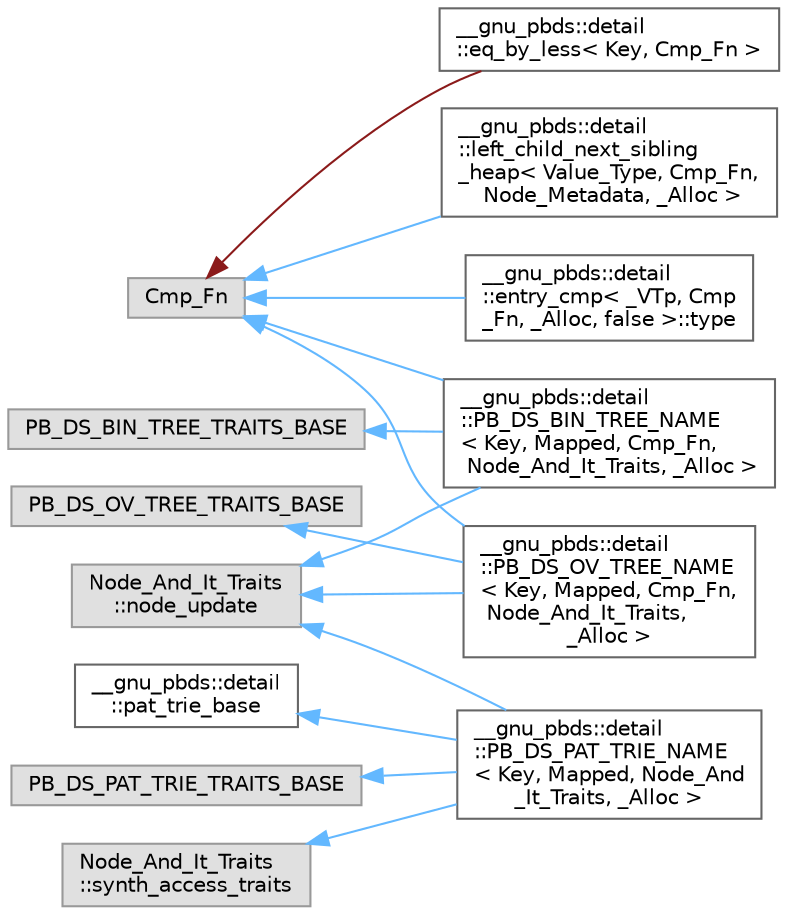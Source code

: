 digraph "Graphical Class Hierarchy"
{
 // LATEX_PDF_SIZE
  bgcolor="transparent";
  edge [fontname=Helvetica,fontsize=10,labelfontname=Helvetica,labelfontsize=10];
  node [fontname=Helvetica,fontsize=10,shape=box,height=0.2,width=0.4];
  rankdir="LR";
  Node0 [id="Node000000",label="Cmp_Fn",height=0.2,width=0.4,color="grey60", fillcolor="#E0E0E0", style="filled",tooltip=" "];
  Node0 -> Node1 [id="edge188_Node000000_Node000001",dir="back",color="steelblue1",style="solid",tooltip=" "];
  Node1 [id="Node000001",label="__gnu_pbds::detail\l::PB_DS_BIN_TREE_NAME\l\< Key, Mapped, Cmp_Fn,\l Node_And_It_Traits, _Alloc \>",height=0.2,width=0.4,color="grey40", fillcolor="white", style="filled",URL="$class____gnu__pbds_1_1detail_1_1_p_b___d_s___b_i_n___t_r_e_e___n_a_m_e.html",tooltip=" "];
  Node0 -> Node3 [id="edge189_Node000000_Node000003",dir="back",color="steelblue1",style="solid",tooltip=" "];
  Node3 [id="Node000003",label="__gnu_pbds::detail\l::PB_DS_OV_TREE_NAME\l\< Key, Mapped, Cmp_Fn,\l Node_And_It_Traits, \l_Alloc \>",height=0.2,width=0.4,color="grey40", fillcolor="white", style="filled",URL="$class____gnu__pbds_1_1detail_1_1_p_b___d_s___o_v___t_r_e_e___n_a_m_e.html",tooltip="Ordered-vector tree associative-container."];
  Node0 -> Node10 [id="edge190_Node000000_Node000010",dir="back",color="steelblue1",style="solid",tooltip=" "];
  Node10 [id="Node000010",label="__gnu_pbds::detail\l::entry_cmp\< _VTp, Cmp\l_Fn, _Alloc, false \>::type",height=0.2,width=0.4,color="grey40", fillcolor="white", style="filled",URL="$struct____gnu__pbds_1_1detail_1_1entry__cmp_3_01___v_tp_00_01_cmp___fn_00_01___alloc_00_01false_01_4_1_1type.html",tooltip="Compare plus entry."];
  Node0 -> Node11 [id="edge191_Node000000_Node000011",dir="back",color="firebrick4",style="solid",tooltip=" "];
  Node11 [id="Node000011",label="__gnu_pbds::detail\l::eq_by_less\< Key, Cmp_Fn \>",height=0.2,width=0.4,color="grey40", fillcolor="white", style="filled",URL="$struct____gnu__pbds_1_1detail_1_1eq__by__less.html",tooltip="Equivalence function."];
  Node0 -> Node12 [id="edge192_Node000000_Node000012",dir="back",color="steelblue1",style="solid",tooltip=" "];
  Node12 [id="Node000012",label="__gnu_pbds::detail\l::left_child_next_sibling\l_heap\< Value_Type, Cmp_Fn,\l Node_Metadata, _Alloc \>",height=0.2,width=0.4,color="grey40", fillcolor="white", style="filled",URL="$class____gnu__pbds_1_1detail_1_1left__child__next__sibling__heap.html",tooltip="Base class for a basic heap."];
  Node2 [id="Node000002",label="Node_And_It_Traits\l::node_update",height=0.2,width=0.4,color="grey60", fillcolor="#E0E0E0", style="filled",tooltip=" "];
  Node2 -> Node1 [id="edge193_Node000002_Node000001",dir="back",color="steelblue1",style="solid",tooltip=" "];
  Node2 -> Node3 [id="edge194_Node000002_Node000003",dir="back",color="steelblue1",style="solid",tooltip=" "];
  Node2 -> Node5 [id="edge195_Node000002_Node000005",dir="back",color="steelblue1",style="solid",tooltip=" "];
  Node5 [id="Node000005",label="__gnu_pbds::detail\l::PB_DS_PAT_TRIE_NAME\l\< Key, Mapped, Node_And\l_It_Traits, _Alloc \>",height=0.2,width=0.4,color="grey40", fillcolor="white", style="filled",URL="$class____gnu__pbds_1_1detail_1_1_p_b___d_s___p_a_t___t_r_i_e___n_a_m_e.html",tooltip="PATRICIA trie."];
  Node6 [id="Node000006",label="__gnu_pbds::detail\l::pat_trie_base",height=0.2,width=0.4,color="grey40", fillcolor="white", style="filled",URL="$struct____gnu__pbds_1_1detail_1_1pat__trie__base.html",tooltip="Base type for PATRICIA trees."];
  Node6 -> Node5 [id="edge196_Node000006_Node000005",dir="back",color="steelblue1",style="solid",tooltip=" "];
  Node9 [id="Node000009",label="PB_DS_BIN_TREE_TRAITS_BASE",height=0.2,width=0.4,color="grey60", fillcolor="#E0E0E0", style="filled",tooltip=" "];
  Node9 -> Node1 [id="edge197_Node000009_Node000001",dir="back",color="steelblue1",style="solid",tooltip=" "];
  Node4 [id="Node000004",label="PB_DS_OV_TREE_TRAITS_BASE",height=0.2,width=0.4,color="grey60", fillcolor="#E0E0E0", style="filled",tooltip=" "];
  Node4 -> Node3 [id="edge198_Node000004_Node000003",dir="back",color="steelblue1",style="solid",tooltip=" "];
  Node7 [id="Node000007",label="PB_DS_PAT_TRIE_TRAITS_BASE",height=0.2,width=0.4,color="grey60", fillcolor="#E0E0E0", style="filled",tooltip=" "];
  Node7 -> Node5 [id="edge199_Node000007_Node000005",dir="back",color="steelblue1",style="solid",tooltip=" "];
  Node8 [id="Node000008",label="Node_And_It_Traits\l::synth_access_traits",height=0.2,width=0.4,color="grey60", fillcolor="#E0E0E0", style="filled",tooltip=" "];
  Node8 -> Node5 [id="edge200_Node000008_Node000005",dir="back",color="steelblue1",style="solid",tooltip=" "];
}
